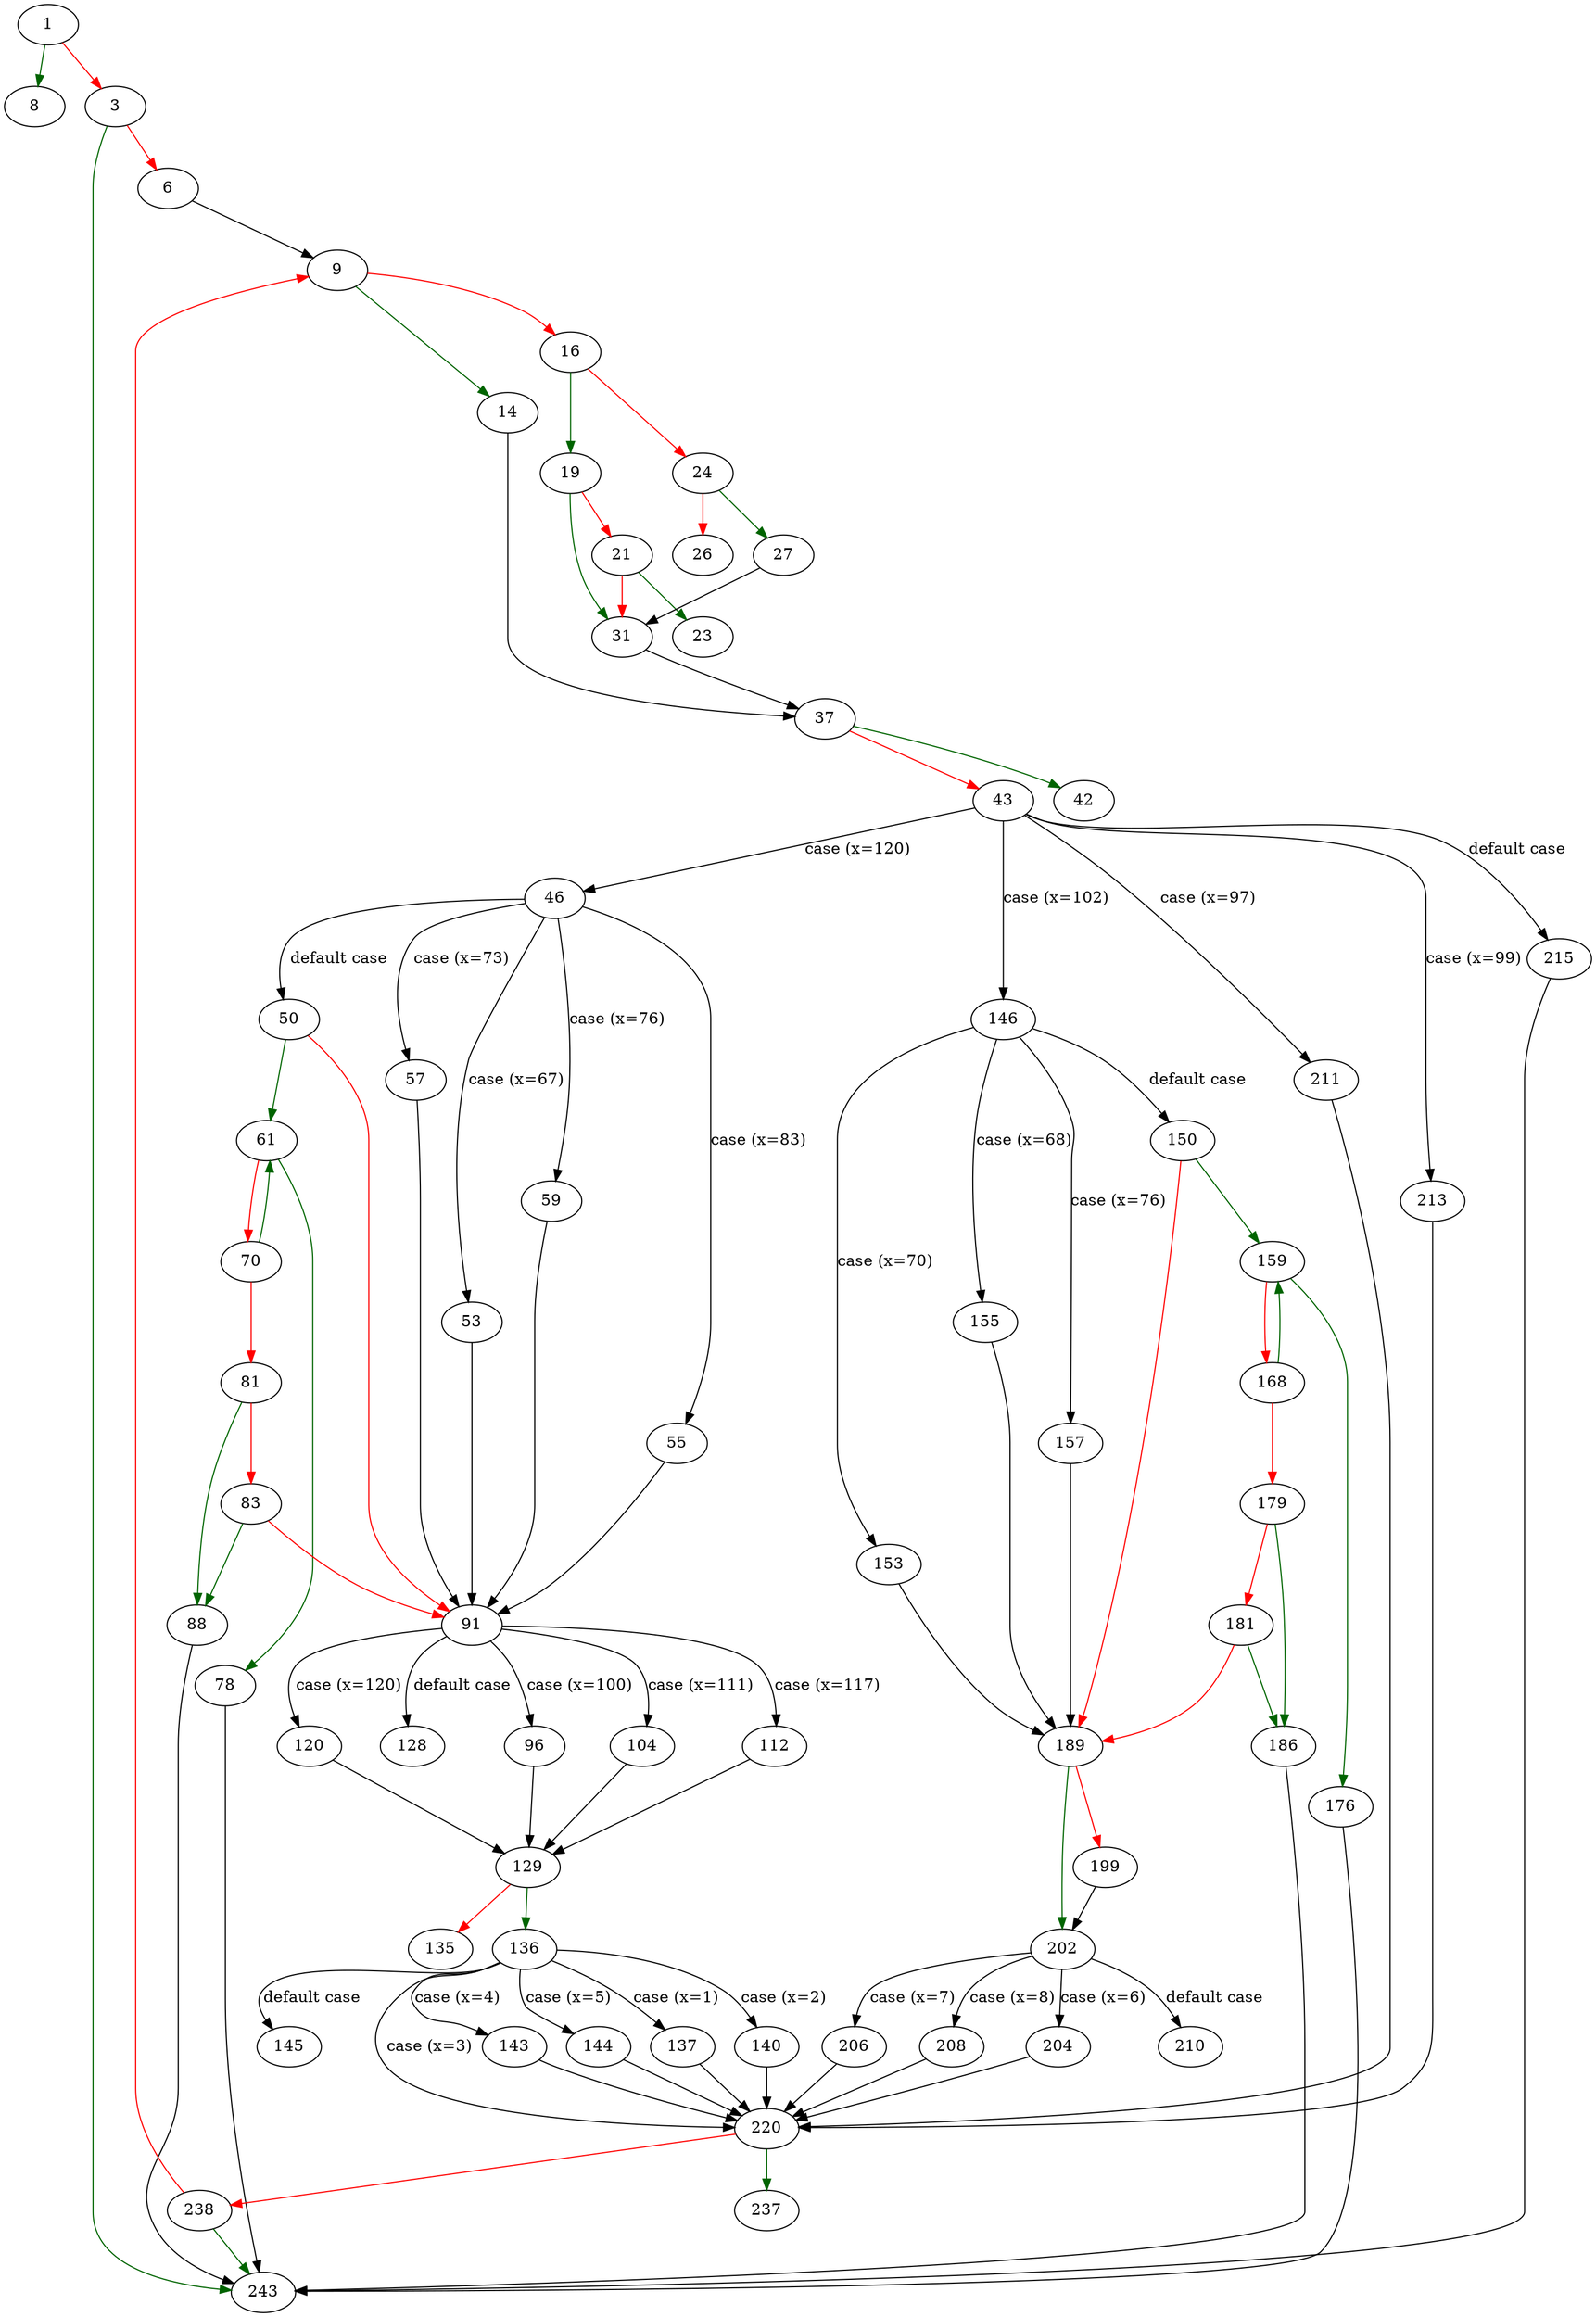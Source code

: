 strict digraph "decode_format_string" {
	// Node definitions.
	1 [entry=true];
	8;
	3;
	243;
	6;
	9;
	14;
	16;
	37;
	19;
	24;
	31;
	21;
	23;
	27;
	26;
	42;
	43;
	46;
	146;
	211;
	213;
	215;
	53;
	55;
	57;
	59;
	50;
	61;
	91;
	78;
	70;
	81;
	88;
	83;
	96;
	104;
	112;
	120;
	128;
	129;
	136;
	135;
	137;
	140;
	220;
	143;
	144;
	145;
	153;
	155;
	157;
	150;
	159;
	189;
	176;
	168;
	179;
	186;
	181;
	202;
	199;
	204;
	206;
	208;
	210;
	237;
	238;

	// Edge definitions.
	1 -> 8 [
		color=darkgreen
		cond=true
	];
	1 -> 3 [
		color=red
		cond=false
	];
	3 -> 243 [
		color=darkgreen
		cond=true
	];
	3 -> 6 [
		color=red
		cond=false
	];
	6 -> 9;
	9 -> 14 [
		color=darkgreen
		cond=true
	];
	9 -> 16 [
		color=red
		cond=false
	];
	14 -> 37;
	16 -> 19 [
		color=darkgreen
		cond=true
	];
	16 -> 24 [
		color=red
		cond=false
	];
	37 -> 42 [
		color=darkgreen
		cond=true
	];
	37 -> 43 [
		color=red
		cond=false
	];
	19 -> 31 [
		color=darkgreen
		cond=true
	];
	19 -> 21 [
		color=red
		cond=false
	];
	24 -> 27 [
		color=darkgreen
		cond=true
	];
	24 -> 26 [
		color=red
		cond=false
	];
	31 -> 37;
	21 -> 31 [
		color=red
		cond=false
	];
	21 -> 23 [
		color=darkgreen
		cond=true
	];
	27 -> 31;
	43 -> 46 [
		cond="case (x=120)"
		label="case (x=120)"
	];
	43 -> 146 [
		cond="case (x=102)"
		label="case (x=102)"
	];
	43 -> 211 [
		cond="case (x=97)"
		label="case (x=97)"
	];
	43 -> 213 [
		cond="case (x=99)"
		label="case (x=99)"
	];
	43 -> 215 [
		cond="default case"
		label="default case"
	];
	46 -> 53 [
		cond="case (x=67)"
		label="case (x=67)"
	];
	46 -> 55 [
		cond="case (x=83)"
		label="case (x=83)"
	];
	46 -> 57 [
		cond="case (x=73)"
		label="case (x=73)"
	];
	46 -> 59 [
		cond="case (x=76)"
		label="case (x=76)"
	];
	46 -> 50 [
		cond="default case"
		label="default case"
	];
	146 -> 153 [
		cond="case (x=70)"
		label="case (x=70)"
	];
	146 -> 155 [
		cond="case (x=68)"
		label="case (x=68)"
	];
	146 -> 157 [
		cond="case (x=76)"
		label="case (x=76)"
	];
	146 -> 150 [
		cond="default case"
		label="default case"
	];
	211 -> 220;
	213 -> 220;
	215 -> 243;
	53 -> 91;
	55 -> 91;
	57 -> 91;
	59 -> 91;
	50 -> 61 [
		color=darkgreen
		cond=true
	];
	50 -> 91 [
		color=red
		cond=false
	];
	61 -> 78 [
		color=darkgreen
		cond=true
	];
	61 -> 70 [
		color=red
		cond=false
	];
	91 -> 96 [
		cond="case (x=100)"
		label="case (x=100)"
	];
	91 -> 104 [
		cond="case (x=111)"
		label="case (x=111)"
	];
	91 -> 112 [
		cond="case (x=117)"
		label="case (x=117)"
	];
	91 -> 120 [
		cond="case (x=120)"
		label="case (x=120)"
	];
	91 -> 128 [
		cond="default case"
		label="default case"
	];
	78 -> 243;
	70 -> 61 [
		color=darkgreen
		cond=true
	];
	70 -> 81 [
		color=red
		cond=false
	];
	81 -> 88 [
		color=darkgreen
		cond=true
	];
	81 -> 83 [
		color=red
		cond=false
	];
	88 -> 243;
	83 -> 91 [
		color=red
		cond=false
	];
	83 -> 88 [
		color=darkgreen
		cond=true
	];
	96 -> 129;
	104 -> 129;
	112 -> 129;
	120 -> 129;
	129 -> 136 [
		color=darkgreen
		cond=true
	];
	129 -> 135 [
		color=red
		cond=false
	];
	136 -> 137 [
		cond="case (x=1)"
		label="case (x=1)"
	];
	136 -> 140 [
		cond="case (x=2)"
		label="case (x=2)"
	];
	136 -> 220 [
		cond="case (x=3)"
		label="case (x=3)"
	];
	136 -> 143 [
		cond="case (x=4)"
		label="case (x=4)"
	];
	136 -> 144 [
		cond="case (x=5)"
		label="case (x=5)"
	];
	136 -> 145 [
		cond="default case"
		label="default case"
	];
	137 -> 220;
	140 -> 220;
	220 -> 237 [
		color=darkgreen
		cond=true
	];
	220 -> 238 [
		color=red
		cond=false
	];
	143 -> 220;
	144 -> 220;
	153 -> 189;
	155 -> 189;
	157 -> 189;
	150 -> 159 [
		color=darkgreen
		cond=true
	];
	150 -> 189 [
		color=red
		cond=false
	];
	159 -> 176 [
		color=darkgreen
		cond=true
	];
	159 -> 168 [
		color=red
		cond=false
	];
	189 -> 202 [
		color=darkgreen
		cond=true
	];
	189 -> 199 [
		color=red
		cond=false
	];
	176 -> 243;
	168 -> 159 [
		color=darkgreen
		cond=true
	];
	168 -> 179 [
		color=red
		cond=false
	];
	179 -> 186 [
		color=darkgreen
		cond=true
	];
	179 -> 181 [
		color=red
		cond=false
	];
	186 -> 243;
	181 -> 189 [
		color=red
		cond=false
	];
	181 -> 186 [
		color=darkgreen
		cond=true
	];
	202 -> 204 [
		cond="case (x=6)"
		label="case (x=6)"
	];
	202 -> 206 [
		cond="case (x=7)"
		label="case (x=7)"
	];
	202 -> 208 [
		cond="case (x=8)"
		label="case (x=8)"
	];
	202 -> 210 [
		cond="default case"
		label="default case"
	];
	199 -> 202;
	204 -> 220;
	206 -> 220;
	208 -> 220;
	238 -> 243 [
		color=darkgreen
		cond=true
	];
	238 -> 9 [
		color=red
		cond=false
	];
}